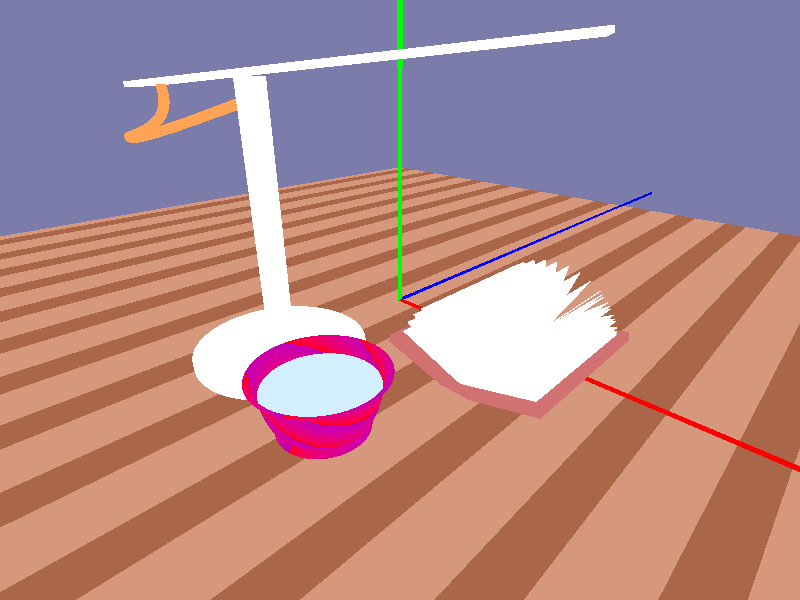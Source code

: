 #include "colors.inc"    

// camera 1

camera {
  angle 80
  location <3, 2, -3>
  look_at 0
  scale 1.5
}

// camera 2

// camera {
//   angle 80
//   location <4, 1.5, -5>
//   look_at 0
// }

background{ 
  rgb<0.2,0.2,0.4>
}

light_source {
  <10,30,-3> 
  color White
}

cylinder {
  0, 10*x, 0.03
  pigment { Red }
}
cylinder {
  0, 10*y, 0.03
  pigment { Green }
}
cylinder {
  0, 10*z, 0.03
  pigment { Blue }
}  

#declare ground = prism {
  -1,0, 4
  <8,8>,
  <-8,8>,
  <-8,-8>,
  <8,-8>
  texture {
    pigment { wood }
    finish { phong 1 }
  }
}

object { ground }

#declare lamp = union {
  cylinder {
    <0, 0, 0>
    <0, 0.1, 0>
    1
  }
  cylinder {
    <0, 0.1, 0>
    <0, 3, 0>,
    0.15
  }
  box {
    <-1, 3, 0.2>, <3.4, 3.05, -0.2>
    rotate <0, 0, 5>
  }
  light_source {
    <2, 3, 0> 
    color Yellow
  }
  sphere_sweep{
    cubic_spline, 5 
        <-2, 5, 0>, 0.05
        <-1, 2.9, 0>, 0.05
        <-1.5, 2.4, 0>, 0.05
        <-0, 2.8, 0>, 0.05
        <-0, 2.8, 0>, 0.05
    pigment { rgb<255 / 255, 95 / 255, 23 / 255> }
  }
  pigment { White }
  rotate <0, -30, 0>
  translate <0, 0, -2>
}

object { lamp }

#declare book_cover = union {
  box {
    <-1, -0.05, 1>
    <0, 0.05, -1>
    pigment {
      Brown
    }
    finish {
      reflection {
        0.01
        metallic 1
      }
    }
    rotate <0, 0, -15>
  }
  box {
    <-1, -0.05, 1>
    <0, 0.05, -1>
    pigment {
      Brown
    }
    finish {
      reflection {
        0.01
        metallic 1
      }
    }
    rotate <0, 0, 195>
  }
  translate <2, 0, -0.2>
}

#macro make_page(ang)
  box {
     <-0.9, -0.005, 0.9>
    <0, 0.005, -0.9>
    pigment {
      White
    }
    rotate <0, 0, ang>
    translate <2, 0.05, -0.2>
  }
#end

#for (ang, -20, -160, -10)
  make_page(ang)

  #if ((ang < -120)) 
    make_page(ang - 5)
    make_page(ang - 3)
  #end
#end

object {
  book_cover
}

#declare cup = union {
  lathe {
    cubic_spline
    9
    <0, 0>, <1, 0.1>, <1.5, 0.15>, <1, 0.2>
    <0.2, 0.3>, <1.5, 0.5>, <2, 2>, <2.2, 2.1>, <2.2, 2.15>
    pigment {
      gradient <0.5, 1, 0.2> 
        color_map {
          [0 Red]
          [2.15 Blue]
        }
    }
    finish {
      reflection {
        0.01
        metallic 0.7
      }
    }
  }
  lathe {
    linear_spline
    4
    <0, 1.5>, <1.85, 1.5>, <1.85, 1.6>, <0, 1.6>
    pigment {rgb<166 / 255, 217 / 255, 255 / 255> }
  }
  scale 0.3
  translate <1.5, 0, -2.5>
}

object { cup }